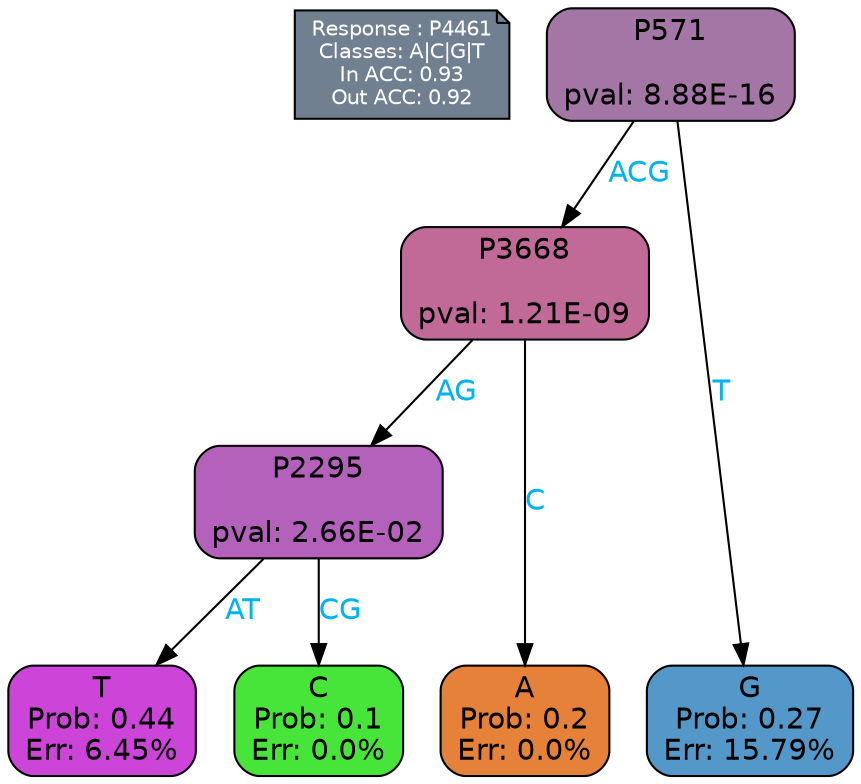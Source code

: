 digraph Tree {
node [shape=box, style="filled, rounded", color="black", fontname=helvetica] ;
graph [ranksep=equally, splines=polylines, bgcolor=transparent, dpi=600] ;
edge [fontname=helvetica] ;
LEGEND [label="Response : P4461
Classes: A|C|G|T
In ACC: 0.93
Out ACC: 0.92
",shape=note,align=left,style=filled,fillcolor="slategray",fontcolor="white",fontsize=10];1 [label="P571

pval: 8.88E-16", fillcolor="#a476a6"] ;
2 [label="P3668

pval: 1.21E-09", fillcolor="#c16a98"] ;
3 [label="P2295

pval: 2.66E-02", fillcolor="#b461bc"] ;
4 [label="T
Prob: 0.44
Err: 6.45%", fillcolor="#cd44d9"] ;
5 [label="C
Prob: 0.1
Err: 0.0%", fillcolor="#47e539"] ;
6 [label="A
Prob: 0.2
Err: 0.0%", fillcolor="#e58139"] ;
7 [label="G
Prob: 0.27
Err: 15.79%", fillcolor="#5498c9"] ;
1 -> 2 [label="ACG",fontcolor=deepskyblue2] ;
1 -> 7 [label="T",fontcolor=deepskyblue2] ;
2 -> 3 [label="AG",fontcolor=deepskyblue2] ;
2 -> 6 [label="C",fontcolor=deepskyblue2] ;
3 -> 4 [label="AT",fontcolor=deepskyblue2] ;
3 -> 5 [label="CG",fontcolor=deepskyblue2] ;
{rank = same; 4;5;6;7;}{rank = same; LEGEND;1;}}